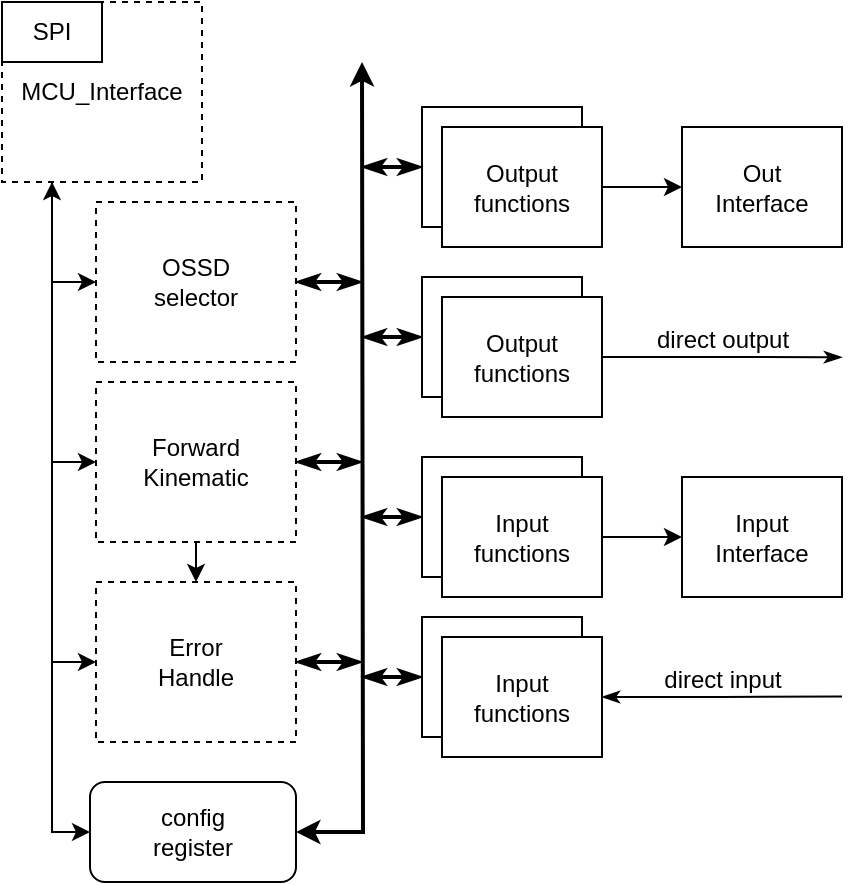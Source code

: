 <mxfile version="17.2.4" type="onedrive"><diagram id="D4cbq4Aa8YP0YpW6wn5U" name="Page-1"><mxGraphModel grid="1" page="1" gridSize="10" guides="1" tooltips="1" connect="1" arrows="1" fold="1" pageScale="1" pageWidth="827" pageHeight="1169" math="0" shadow="0"><root><mxCell id="0"/><mxCell id="1" parent="0"/><mxCell id="LqQBK4v2Lv6kbWeMCZSG-210" value="Out&lt;br style=&quot;font-size: 12px;&quot;&gt;Interface" style="rounded=0;whiteSpace=wrap;html=1;fontSize=12;" vertex="1" parent="1"><mxGeometry x="-220" y="1462.5" width="80" height="60" as="geometry"/></mxCell><mxCell id="LqQBK4v2Lv6kbWeMCZSG-220" style="edgeStyle=orthogonalEdgeStyle;rounded=0;orthogonalLoop=1;jettySize=auto;html=1;exitX=0.25;exitY=1;exitDx=0;exitDy=0;entryX=0;entryY=0.5;entryDx=0;entryDy=0;fontSize=15;startArrow=none;startFill=0;" edge="1" parent="1" source="LqQBK4v2Lv6kbWeMCZSG-211" target="LqQBK4v2Lv6kbWeMCZSG-214"><mxGeometry relative="1" as="geometry"/></mxCell><mxCell id="LqQBK4v2Lv6kbWeMCZSG-211" value="MCU_Interface" style="rounded=0;whiteSpace=wrap;html=1;dashed=1;fillColor=none;" vertex="1" parent="1"><mxGeometry x="-560" y="1400" width="100" height="90" as="geometry"/></mxCell><mxCell id="LqQBK4v2Lv6kbWeMCZSG-212" value="SPI" style="rounded=0;whiteSpace=wrap;html=1;" vertex="1" parent="1"><mxGeometry x="-560" y="1400" width="50" height="30" as="geometry"/></mxCell><mxCell id="LqQBK4v2Lv6kbWeMCZSG-270" style="edgeStyle=orthogonalEdgeStyle;rounded=0;orthogonalLoop=1;jettySize=auto;html=1;exitX=0.5;exitY=1;exitDx=0;exitDy=0;entryX=0.5;entryY=0;entryDx=0;entryDy=0;fontSize=12;startArrow=none;startFill=0;endArrow=classic;endFill=1;strokeWidth=1;" edge="1" parent="1" source="LqQBK4v2Lv6kbWeMCZSG-213" target="LqQBK4v2Lv6kbWeMCZSG-249"><mxGeometry relative="1" as="geometry"/></mxCell><mxCell id="LqQBK4v2Lv6kbWeMCZSG-277" style="edgeStyle=orthogonalEdgeStyle;rounded=0;orthogonalLoop=1;jettySize=auto;html=1;exitX=1;exitY=0.5;exitDx=0;exitDy=0;fontSize=12;startArrow=classicThin;startFill=1;endArrow=classicThin;endFill=1;strokeWidth=2;" edge="1" parent="1" source="LqQBK4v2Lv6kbWeMCZSG-213"><mxGeometry relative="1" as="geometry"><mxPoint x="-380" y="1629.5" as="targetPoint"/></mxGeometry></mxCell><mxCell id="LqQBK4v2Lv6kbWeMCZSG-213" value="Forward&lt;br&gt;Kinematic" style="rounded=0;whiteSpace=wrap;html=1;dashed=1;fillColor=none;" vertex="1" parent="1"><mxGeometry x="-513" y="1590" width="100" height="80" as="geometry"/></mxCell><mxCell id="LqQBK4v2Lv6kbWeMCZSG-278" style="edgeStyle=orthogonalEdgeStyle;rounded=0;orthogonalLoop=1;jettySize=auto;html=1;exitX=1;exitY=0.5;exitDx=0;exitDy=0;fontSize=12;startArrow=classicThin;startFill=1;endArrow=classicThin;endFill=1;strokeWidth=2;" edge="1" parent="1" source="LqQBK4v2Lv6kbWeMCZSG-214"><mxGeometry relative="1" as="geometry"><mxPoint x="-380" y="1539.5" as="targetPoint"/></mxGeometry></mxCell><mxCell id="LqQBK4v2Lv6kbWeMCZSG-214" value="OSSD&lt;br&gt;selector" style="rounded=0;whiteSpace=wrap;html=1;dashed=1;fillColor=none;" vertex="1" parent="1"><mxGeometry x="-513" y="1500" width="100" height="80" as="geometry"/></mxCell><mxCell id="LqQBK4v2Lv6kbWeMCZSG-215" value="Input&lt;br style=&quot;font-size: 12px;&quot;&gt;Interface" style="rounded=0;whiteSpace=wrap;html=1;fontSize=12;" vertex="1" parent="1"><mxGeometry x="-220" y="1637.5" width="80" height="60" as="geometry"/></mxCell><mxCell id="LqQBK4v2Lv6kbWeMCZSG-275" style="edgeStyle=orthogonalEdgeStyle;rounded=0;orthogonalLoop=1;jettySize=auto;html=1;exitX=1;exitY=0.5;exitDx=0;exitDy=0;fontSize=12;startArrow=classic;startFill=1;endArrow=classic;endFill=1;strokeWidth=2;" edge="1" parent="1" source="LqQBK4v2Lv6kbWeMCZSG-219"><mxGeometry relative="1" as="geometry"><mxPoint x="-380" y="1430" as="targetPoint"/></mxGeometry></mxCell><mxCell id="LqQBK4v2Lv6kbWeMCZSG-219" value="config&lt;br style=&quot;font-size: 12px;&quot;&gt;register" style="rounded=1;whiteSpace=wrap;html=1;fontSize=12;" vertex="1" parent="1"><mxGeometry x="-516" y="1790" width="103" height="50" as="geometry"/></mxCell><mxCell id="LqQBK4v2Lv6kbWeMCZSG-221" value="" style="endArrow=classic;html=1;rounded=0;fontSize=15;entryX=0;entryY=0.5;entryDx=0;entryDy=0;exitX=0.25;exitY=1;exitDx=0;exitDy=0;" edge="1" parent="1" source="LqQBK4v2Lv6kbWeMCZSG-211" target="LqQBK4v2Lv6kbWeMCZSG-213"><mxGeometry width="50" height="50" relative="1" as="geometry"><mxPoint x="-540" y="1540" as="sourcePoint"/><mxPoint x="-190" y="1480" as="targetPoint"/><Array as="points"><mxPoint x="-535" y="1630"/></Array></mxGeometry></mxCell><mxCell id="LqQBK4v2Lv6kbWeMCZSG-279" style="edgeStyle=orthogonalEdgeStyle;rounded=0;orthogonalLoop=1;jettySize=auto;html=1;exitX=0;exitY=0.5;exitDx=0;exitDy=0;fontSize=12;startArrow=classicThin;startFill=1;endArrow=classicThin;endFill=1;strokeWidth=2;" edge="1" parent="1" source="LqQBK4v2Lv6kbWeMCZSG-222"><mxGeometry relative="1" as="geometry"><mxPoint x="-380" y="1482.697" as="targetPoint"/></mxGeometry></mxCell><mxCell id="LqQBK4v2Lv6kbWeMCZSG-222" value="Output&lt;br style=&quot;font-size: 12px;&quot;&gt;functions" style="rounded=0;whiteSpace=wrap;html=1;fontSize=12;" vertex="1" parent="1"><mxGeometry x="-350" y="1452.5" width="80" height="60" as="geometry"/></mxCell><mxCell id="LqQBK4v2Lv6kbWeMCZSG-281" style="edgeStyle=orthogonalEdgeStyle;rounded=0;orthogonalLoop=1;jettySize=auto;html=1;exitX=0;exitY=0.5;exitDx=0;exitDy=0;fontSize=12;startArrow=classicThin;startFill=1;endArrow=classicThin;endFill=1;strokeWidth=2;" edge="1" parent="1" source="LqQBK4v2Lv6kbWeMCZSG-223"><mxGeometry relative="1" as="geometry"><mxPoint x="-380" y="1657.242" as="targetPoint"/></mxGeometry></mxCell><mxCell id="LqQBK4v2Lv6kbWeMCZSG-223" value="Input&lt;br style=&quot;font-size: 12px;&quot;&gt;functions" style="rounded=0;whiteSpace=wrap;html=1;fontSize=12;" vertex="1" parent="1"><mxGeometry x="-350" y="1627.5" width="80" height="60" as="geometry"/></mxCell><mxCell id="LqQBK4v2Lv6kbWeMCZSG-230" style="edgeStyle=orthogonalEdgeStyle;rounded=0;orthogonalLoop=1;jettySize=auto;html=1;exitX=1;exitY=0.5;exitDx=0;exitDy=0;entryX=0;entryY=0.5;entryDx=0;entryDy=0;fontSize=12;startArrow=none;startFill=0;" edge="1" parent="1" source="LqQBK4v2Lv6kbWeMCZSG-224" target="LqQBK4v2Lv6kbWeMCZSG-210"><mxGeometry relative="1" as="geometry"/></mxCell><mxCell id="LqQBK4v2Lv6kbWeMCZSG-224" value="Output&lt;br style=&quot;font-size: 12px;&quot;&gt;functions" style="rounded=0;whiteSpace=wrap;html=1;fontSize=12;" vertex="1" parent="1"><mxGeometry x="-340" y="1462.5" width="80" height="60" as="geometry"/></mxCell><mxCell id="LqQBK4v2Lv6kbWeMCZSG-232" style="edgeStyle=orthogonalEdgeStyle;rounded=0;orthogonalLoop=1;jettySize=auto;html=1;exitX=1;exitY=0.5;exitDx=0;exitDy=0;entryX=0;entryY=0.5;entryDx=0;entryDy=0;fontSize=12;startArrow=none;startFill=0;" edge="1" parent="1" source="LqQBK4v2Lv6kbWeMCZSG-225" target="LqQBK4v2Lv6kbWeMCZSG-215"><mxGeometry relative="1" as="geometry"/></mxCell><mxCell id="LqQBK4v2Lv6kbWeMCZSG-225" value="Input&lt;br style=&quot;font-size: 12px;&quot;&gt;functions" style="rounded=0;whiteSpace=wrap;html=1;fontSize=12;" vertex="1" parent="1"><mxGeometry x="-340" y="1637.5" width="80" height="60" as="geometry"/></mxCell><mxCell id="LqQBK4v2Lv6kbWeMCZSG-282" style="edgeStyle=orthogonalEdgeStyle;rounded=0;orthogonalLoop=1;jettySize=auto;html=1;exitX=0;exitY=0.5;exitDx=0;exitDy=0;fontSize=12;startArrow=classicThin;startFill=1;endArrow=classicThin;endFill=1;strokeWidth=2;" edge="1" parent="1" source="LqQBK4v2Lv6kbWeMCZSG-226"><mxGeometry relative="1" as="geometry"><mxPoint x="-380" y="1737.242" as="targetPoint"/></mxGeometry></mxCell><mxCell id="LqQBK4v2Lv6kbWeMCZSG-226" value="Input&lt;br style=&quot;font-size: 12px;&quot;&gt;functions" style="rounded=0;whiteSpace=wrap;html=1;fontSize=12;" vertex="1" parent="1"><mxGeometry x="-350" y="1707.5" width="80" height="60" as="geometry"/></mxCell><mxCell id="LqQBK4v2Lv6kbWeMCZSG-280" style="edgeStyle=orthogonalEdgeStyle;rounded=0;orthogonalLoop=1;jettySize=auto;html=1;exitX=0;exitY=0.5;exitDx=0;exitDy=0;fontSize=12;startArrow=classicThin;startFill=1;endArrow=classicThin;endFill=1;strokeWidth=2;" edge="1" parent="1" source="LqQBK4v2Lv6kbWeMCZSG-227"><mxGeometry relative="1" as="geometry"><mxPoint x="-380" y="1567.545" as="targetPoint"/></mxGeometry></mxCell><mxCell id="LqQBK4v2Lv6kbWeMCZSG-227" value="Output&lt;br style=&quot;font-size: 12px;&quot;&gt;functions" style="rounded=0;whiteSpace=wrap;html=1;fontSize=12;" vertex="1" parent="1"><mxGeometry x="-350" y="1537.5" width="80" height="60" as="geometry"/></mxCell><mxCell id="LqQBK4v2Lv6kbWeMCZSG-285" value="direct output" style="edgeStyle=orthogonalEdgeStyle;rounded=0;orthogonalLoop=1;jettySize=auto;html=1;exitX=1;exitY=0.5;exitDx=0;exitDy=0;fontSize=12;startArrow=none;startFill=0;endArrow=classicThin;endFill=1;strokeWidth=1;verticalAlign=bottom;" edge="1" parent="1" source="LqQBK4v2Lv6kbWeMCZSG-228"><mxGeometry relative="1" as="geometry"><mxPoint x="-140" y="1577.621" as="targetPoint"/></mxGeometry></mxCell><mxCell id="LqQBK4v2Lv6kbWeMCZSG-228" value="Output&lt;br style=&quot;font-size: 12px;&quot;&gt;functions" style="rounded=0;whiteSpace=wrap;html=1;fontSize=12;" vertex="1" parent="1"><mxGeometry x="-340" y="1547.5" width="80" height="60" as="geometry"/></mxCell><mxCell id="LqQBK4v2Lv6kbWeMCZSG-286" value="direct input" style="edgeStyle=orthogonalEdgeStyle;rounded=0;orthogonalLoop=1;jettySize=auto;html=1;exitX=1;exitY=0.5;exitDx=0;exitDy=0;fontSize=12;startArrow=classicThin;startFill=1;endArrow=none;endFill=0;strokeWidth=1;verticalAlign=bottom;" edge="1" parent="1" source="LqQBK4v2Lv6kbWeMCZSG-229"><mxGeometry relative="1" as="geometry"><mxPoint x="-140" y="1747.276" as="targetPoint"/></mxGeometry></mxCell><mxCell id="LqQBK4v2Lv6kbWeMCZSG-229" value="Input&lt;br style=&quot;font-size: 12px;&quot;&gt;functions" style="rounded=0;whiteSpace=wrap;html=1;fontSize=12;" vertex="1" parent="1"><mxGeometry x="-340" y="1717.5" width="80" height="60" as="geometry"/></mxCell><mxCell id="LqQBK4v2Lv6kbWeMCZSG-234" value="" style="endArrow=classic;html=1;rounded=0;fontSize=15;entryX=0;entryY=0.5;entryDx=0;entryDy=0;exitX=0.25;exitY=1;exitDx=0;exitDy=0;" edge="1" parent="1" source="LqQBK4v2Lv6kbWeMCZSG-211" target="LqQBK4v2Lv6kbWeMCZSG-219"><mxGeometry width="50" height="50" relative="1" as="geometry"><mxPoint x="-570" y="1560" as="sourcePoint"/><mxPoint x="-568" y="1710" as="targetPoint"/><Array as="points"><mxPoint x="-535" y="1815"/></Array></mxGeometry></mxCell><mxCell id="LqQBK4v2Lv6kbWeMCZSG-276" style="edgeStyle=orthogonalEdgeStyle;rounded=0;orthogonalLoop=1;jettySize=auto;html=1;exitX=1;exitY=0.5;exitDx=0;exitDy=0;fontSize=12;startArrow=classicThin;startFill=1;endArrow=classicThin;endFill=1;strokeWidth=2;" edge="1" parent="1" source="LqQBK4v2Lv6kbWeMCZSG-249"><mxGeometry relative="1" as="geometry"><mxPoint x="-380" y="1729.5" as="targetPoint"/></mxGeometry></mxCell><mxCell id="LqQBK4v2Lv6kbWeMCZSG-249" value="Error&lt;br&gt;Handle" style="rounded=0;whiteSpace=wrap;html=1;dashed=1;fillColor=none;" vertex="1" parent="1"><mxGeometry x="-513" y="1690" width="100" height="80" as="geometry"/></mxCell><mxCell id="LqQBK4v2Lv6kbWeMCZSG-250" value="" style="endArrow=classic;html=1;rounded=0;fontSize=15;entryX=0;entryY=0.5;entryDx=0;entryDy=0;exitX=0.25;exitY=1;exitDx=0;exitDy=0;startArrow=classic;startFill=1;" edge="1" parent="1" source="LqQBK4v2Lv6kbWeMCZSG-211" target="LqQBK4v2Lv6kbWeMCZSG-249"><mxGeometry width="50" height="50" relative="1" as="geometry"><mxPoint x="-575.25" y="1590" as="sourcePoint"/><mxPoint x="-554.75" y="1815" as="targetPoint"/><Array as="points"><mxPoint x="-535" y="1730"/></Array></mxGeometry></mxCell></root></mxGraphModel></diagram></mxfile>